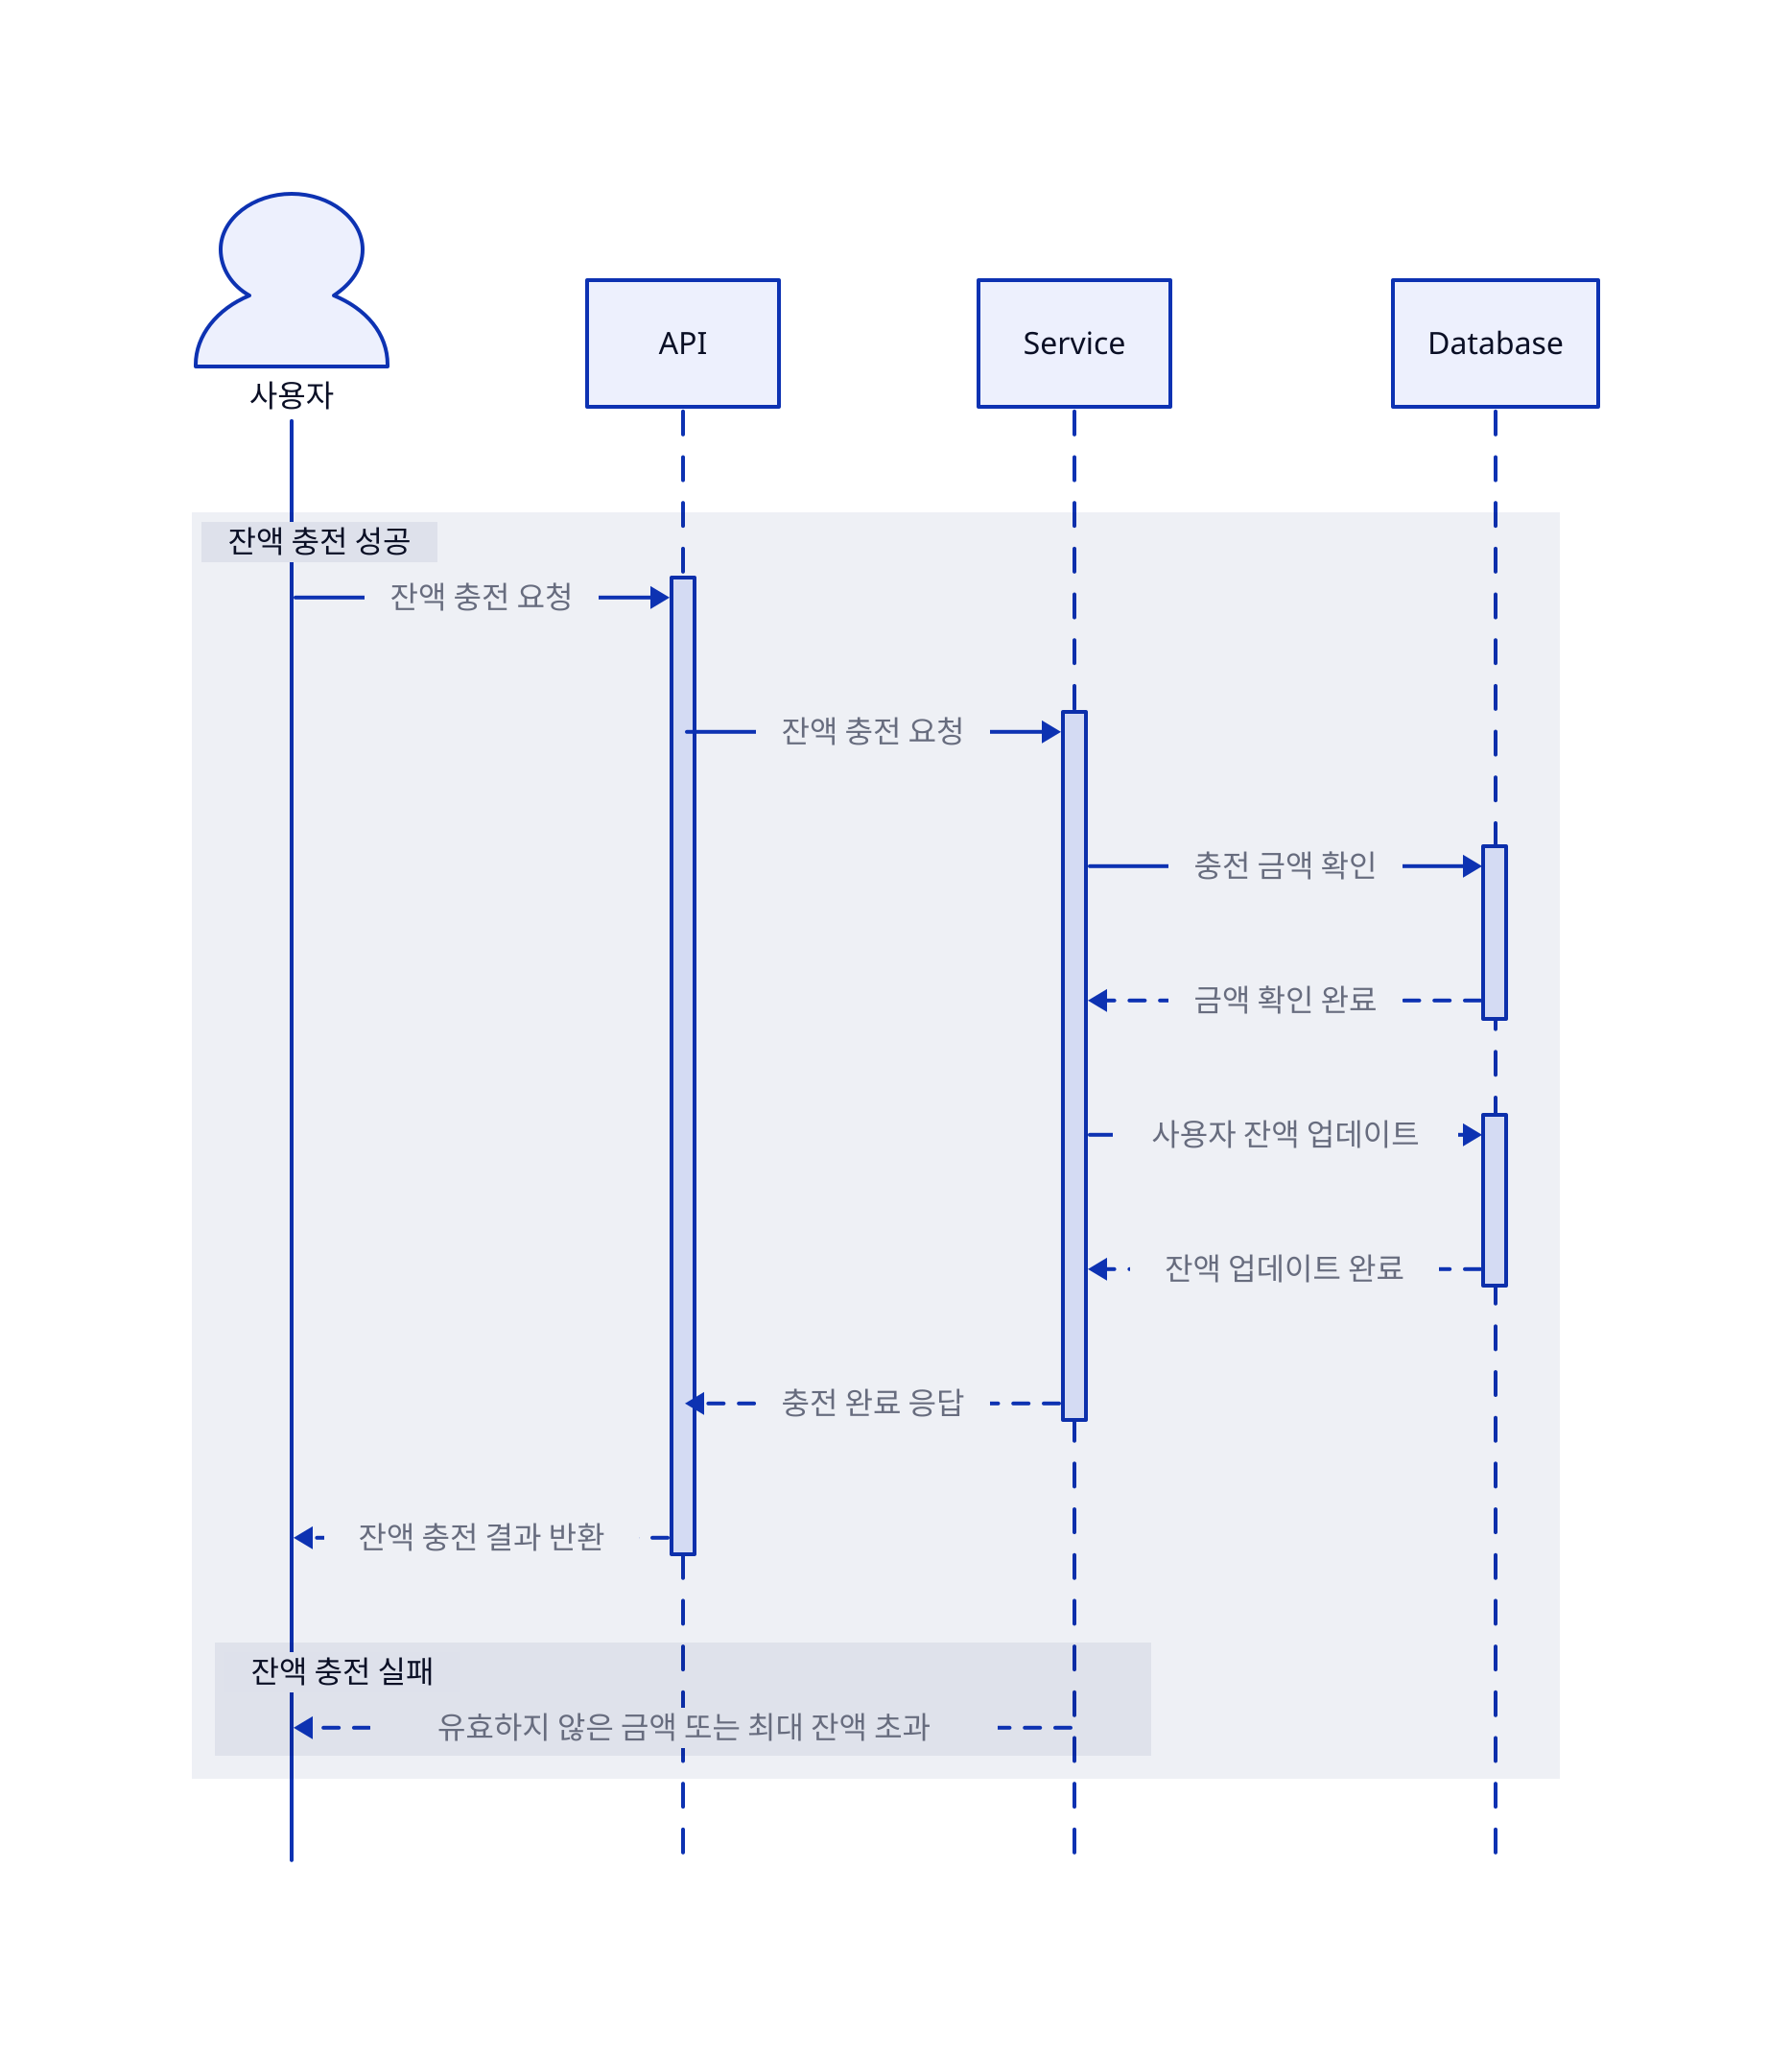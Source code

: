 shape: sequence_diagram

user: 사용자 {shape: person}
api: API
service: Service
db: Database

user.style: {
  stroke-dash: 0
}

잔액 충전 성공: {
  user -> api.t: 잔액 충전 요청
  api -> service.t: 잔액 충전 요청
  service.t -> db.t1: 충전 금액 확인
  db.t1 -> service.t: 금액 확인 완료 {
    style.stroke-dash: 4
  }
  service.t -> db.t: 사용자 잔액 업데이트
  db.t -> service.t: 잔액 업데이트 완료 {
    style.stroke-dash: 4
  }
  service.t -> api: 충전 완료 응답 {
    style.stroke-dash: 4
  }
  api.t -> user: 잔액 충전 결과 반환 {
    style.stroke-dash: 4
  }
  잔액 충전 실패: {
    service -> user: 유효하지 않은 금액 또는 최대 잔액 초과 {
      style.stroke-dash: 4
    }
  }
}
